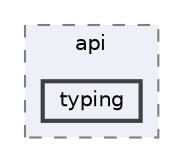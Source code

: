 digraph "/home/jam/Research/IRES-2025/dev/src/llm-scripts/testing/hypothesis-testing/hyp-env/lib/python3.12/site-packages/pandas/api/typing"
{
 // LATEX_PDF_SIZE
  bgcolor="transparent";
  edge [fontname=Helvetica,fontsize=10,labelfontname=Helvetica,labelfontsize=10];
  node [fontname=Helvetica,fontsize=10,shape=box,height=0.2,width=0.4];
  compound=true
  subgraph clusterdir_b5fee4de47b69cb98395065f0ad689d5 {
    graph [ bgcolor="#edf0f7", pencolor="grey50", label="api", fontname=Helvetica,fontsize=10 style="filled,dashed", URL="dir_b5fee4de47b69cb98395065f0ad689d5.html",tooltip=""]
  dir_9488200fe42e207c22930fd0b2f6559e [label="typing", fillcolor="#edf0f7", color="grey25", style="filled,bold", URL="dir_9488200fe42e207c22930fd0b2f6559e.html",tooltip=""];
  }
}

